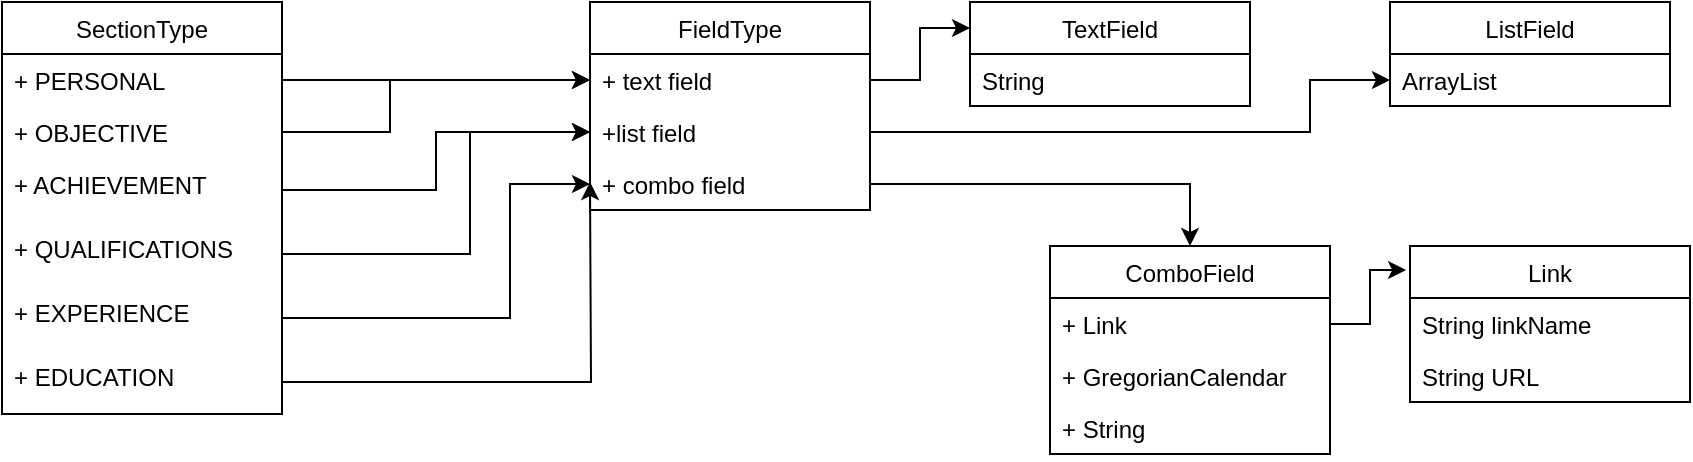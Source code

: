<mxfile version="11.3.1" type="github" pages="1"><diagram name="Page-1" id="929967ad-93f9-6ef4-fab6-5d389245f69c"><mxGraphModel dx="1168" dy="747" grid="1" gridSize="10" guides="1" tooltips="1" connect="1" arrows="1" fold="1" page="1" pageScale="1.5" pageWidth="1169" pageHeight="826" background="none" math="0" shadow="0"><root><mxCell id="0" style=";html=1;"/><mxCell id="1" style=";html=1;" parent="0"/><mxCell id="-wruNK6kKkhjfjcGdx1G-1" value="SectionType" style="swimlane;fontStyle=0;childLayout=stackLayout;horizontal=1;startSize=26;fillColor=none;horizontalStack=0;resizeParent=1;resizeParentMax=0;resizeLast=0;collapsible=1;marginBottom=0;" vertex="1" parent="1"><mxGeometry x="736" y="140" width="140" height="206" as="geometry"/></mxCell><mxCell id="-wruNK6kKkhjfjcGdx1G-2" value="+ PERSONAL" style="text;strokeColor=none;fillColor=none;align=left;verticalAlign=top;spacingLeft=4;spacingRight=4;overflow=hidden;rotatable=0;points=[[0,0.5],[1,0.5]];portConstraint=eastwest;" vertex="1" parent="-wruNK6kKkhjfjcGdx1G-1"><mxGeometry y="26" width="140" height="26" as="geometry"/></mxCell><mxCell id="-wruNK6kKkhjfjcGdx1G-3" value="+ OBJECTIVE" style="text;strokeColor=none;fillColor=none;align=left;verticalAlign=top;spacingLeft=4;spacingRight=4;overflow=hidden;rotatable=0;points=[[0,0.5],[1,0.5]];portConstraint=eastwest;" vertex="1" parent="-wruNK6kKkhjfjcGdx1G-1"><mxGeometry y="52" width="140" height="26" as="geometry"/></mxCell><mxCell id="-wruNK6kKkhjfjcGdx1G-4" value="+ ACHIEVEMENT" style="text;strokeColor=none;fillColor=none;align=left;verticalAlign=top;spacingLeft=4;spacingRight=4;overflow=hidden;rotatable=0;points=[[0,0.5],[1,0.5]];portConstraint=eastwest;" vertex="1" parent="-wruNK6kKkhjfjcGdx1G-1"><mxGeometry y="78" width="140" height="32" as="geometry"/></mxCell><mxCell id="-wruNK6kKkhjfjcGdx1G-7" value="+ QUALIFICATIONS" style="text;strokeColor=none;fillColor=none;align=left;verticalAlign=top;spacingLeft=4;spacingRight=4;overflow=hidden;rotatable=0;points=[[0,0.5],[1,0.5]];portConstraint=eastwest;" vertex="1" parent="-wruNK6kKkhjfjcGdx1G-1"><mxGeometry y="110" width="140" height="32" as="geometry"/></mxCell><mxCell id="-wruNK6kKkhjfjcGdx1G-8" value="+ EXPERIENCE" style="text;strokeColor=none;fillColor=none;align=left;verticalAlign=top;spacingLeft=4;spacingRight=4;overflow=hidden;rotatable=0;points=[[0,0.5],[1,0.5]];portConstraint=eastwest;" vertex="1" parent="-wruNK6kKkhjfjcGdx1G-1"><mxGeometry y="142" width="140" height="32" as="geometry"/></mxCell><mxCell id="-wruNK6kKkhjfjcGdx1G-9" value="+ EDUCATION" style="text;strokeColor=none;fillColor=none;align=left;verticalAlign=top;spacingLeft=4;spacingRight=4;overflow=hidden;rotatable=0;points=[[0,0.5],[1,0.5]];portConstraint=eastwest;" vertex="1" parent="-wruNK6kKkhjfjcGdx1G-1"><mxGeometry y="174" width="140" height="32" as="geometry"/></mxCell><mxCell id="-wruNK6kKkhjfjcGdx1G-10" value="FieldType" style="swimlane;fontStyle=0;childLayout=stackLayout;horizontal=1;startSize=26;fillColor=none;horizontalStack=0;resizeParent=1;resizeParentMax=0;resizeLast=0;collapsible=1;marginBottom=0;" vertex="1" parent="1"><mxGeometry x="1030" y="140" width="140" height="104" as="geometry"/></mxCell><mxCell id="-wruNK6kKkhjfjcGdx1G-11" value="+ text field" style="text;strokeColor=none;fillColor=none;align=left;verticalAlign=top;spacingLeft=4;spacingRight=4;overflow=hidden;rotatable=0;points=[[0,0.5],[1,0.5]];portConstraint=eastwest;" vertex="1" parent="-wruNK6kKkhjfjcGdx1G-10"><mxGeometry y="26" width="140" height="26" as="geometry"/></mxCell><mxCell id="-wruNK6kKkhjfjcGdx1G-12" value="+list field" style="text;strokeColor=none;fillColor=none;align=left;verticalAlign=top;spacingLeft=4;spacingRight=4;overflow=hidden;rotatable=0;points=[[0,0.5],[1,0.5]];portConstraint=eastwest;" vertex="1" parent="-wruNK6kKkhjfjcGdx1G-10"><mxGeometry y="52" width="140" height="26" as="geometry"/></mxCell><mxCell id="-wruNK6kKkhjfjcGdx1G-13" value="+ combo field" style="text;strokeColor=none;fillColor=none;align=left;verticalAlign=top;spacingLeft=4;spacingRight=4;overflow=hidden;rotatable=0;points=[[0,0.5],[1,0.5]];portConstraint=eastwest;" vertex="1" parent="-wruNK6kKkhjfjcGdx1G-10"><mxGeometry y="78" width="140" height="26" as="geometry"/></mxCell><mxCell id="-wruNK6kKkhjfjcGdx1G-14" style="edgeStyle=orthogonalEdgeStyle;rounded=0;orthogonalLoop=1;jettySize=auto;html=1;exitX=1;exitY=0.5;exitDx=0;exitDy=0;entryX=0;entryY=0.5;entryDx=0;entryDy=0;" edge="1" parent="1" source="-wruNK6kKkhjfjcGdx1G-2" target="-wruNK6kKkhjfjcGdx1G-11"><mxGeometry relative="1" as="geometry"/></mxCell><mxCell id="-wruNK6kKkhjfjcGdx1G-17" style="edgeStyle=orthogonalEdgeStyle;rounded=0;orthogonalLoop=1;jettySize=auto;html=1;exitX=1;exitY=0.5;exitDx=0;exitDy=0;entryX=0;entryY=0.5;entryDx=0;entryDy=0;" edge="1" parent="1" source="-wruNK6kKkhjfjcGdx1G-3" target="-wruNK6kKkhjfjcGdx1G-11"><mxGeometry relative="1" as="geometry"><Array as="points"><mxPoint x="930" y="205"/><mxPoint x="930" y="179"/></Array></mxGeometry></mxCell><mxCell id="-wruNK6kKkhjfjcGdx1G-19" style="edgeStyle=orthogonalEdgeStyle;rounded=0;orthogonalLoop=1;jettySize=auto;html=1;exitX=1;exitY=0.5;exitDx=0;exitDy=0;entryX=0;entryY=0.5;entryDx=0;entryDy=0;" edge="1" parent="1" source="-wruNK6kKkhjfjcGdx1G-4" target="-wruNK6kKkhjfjcGdx1G-12"><mxGeometry relative="1" as="geometry"/></mxCell><mxCell id="-wruNK6kKkhjfjcGdx1G-20" style="edgeStyle=orthogonalEdgeStyle;rounded=0;orthogonalLoop=1;jettySize=auto;html=1;exitX=1;exitY=0.5;exitDx=0;exitDy=0;entryX=0;entryY=0.5;entryDx=0;entryDy=0;" edge="1" parent="1" source="-wruNK6kKkhjfjcGdx1G-7" target="-wruNK6kKkhjfjcGdx1G-12"><mxGeometry relative="1" as="geometry"><Array as="points"><mxPoint x="970" y="266"/><mxPoint x="970" y="205"/></Array></mxGeometry></mxCell><mxCell id="-wruNK6kKkhjfjcGdx1G-21" style="edgeStyle=orthogonalEdgeStyle;rounded=0;orthogonalLoop=1;jettySize=auto;html=1;exitX=1;exitY=0.5;exitDx=0;exitDy=0;entryX=0;entryY=0.5;entryDx=0;entryDy=0;" edge="1" parent="1" source="-wruNK6kKkhjfjcGdx1G-8" target="-wruNK6kKkhjfjcGdx1G-13"><mxGeometry relative="1" as="geometry"><Array as="points"><mxPoint x="990" y="298"/><mxPoint x="990" y="231"/></Array></mxGeometry></mxCell><mxCell id="-wruNK6kKkhjfjcGdx1G-22" style="edgeStyle=orthogonalEdgeStyle;rounded=0;orthogonalLoop=1;jettySize=auto;html=1;exitX=1;exitY=0.5;exitDx=0;exitDy=0;" edge="1" parent="1" source="-wruNK6kKkhjfjcGdx1G-9"><mxGeometry relative="1" as="geometry"><mxPoint x="1030" y="230" as="targetPoint"/></mxGeometry></mxCell><mxCell id="-wruNK6kKkhjfjcGdx1G-28" value="ComboField" style="swimlane;fontStyle=0;childLayout=stackLayout;horizontal=1;startSize=26;fillColor=none;horizontalStack=0;resizeParent=1;resizeParentMax=0;resizeLast=0;collapsible=1;marginBottom=0;" vertex="1" parent="1"><mxGeometry x="1260" y="262" width="140" height="104" as="geometry"/></mxCell><mxCell id="-wruNK6kKkhjfjcGdx1G-29" value="+ Link" style="text;strokeColor=none;fillColor=none;align=left;verticalAlign=top;spacingLeft=4;spacingRight=4;overflow=hidden;rotatable=0;points=[[0,0.5],[1,0.5]];portConstraint=eastwest;" vertex="1" parent="-wruNK6kKkhjfjcGdx1G-28"><mxGeometry y="26" width="140" height="26" as="geometry"/></mxCell><mxCell id="-wruNK6kKkhjfjcGdx1G-30" value="+ GregorianCalendar" style="text;strokeColor=none;fillColor=none;align=left;verticalAlign=top;spacingLeft=4;spacingRight=4;overflow=hidden;rotatable=0;points=[[0,0.5],[1,0.5]];portConstraint=eastwest;fontStyle=0" vertex="1" parent="-wruNK6kKkhjfjcGdx1G-28"><mxGeometry y="52" width="140" height="26" as="geometry"/></mxCell><mxCell id="-wruNK6kKkhjfjcGdx1G-31" value="+ String" style="text;strokeColor=none;fillColor=none;align=left;verticalAlign=top;spacingLeft=4;spacingRight=4;overflow=hidden;rotatable=0;points=[[0,0.5],[1,0.5]];portConstraint=eastwest;" vertex="1" parent="-wruNK6kKkhjfjcGdx1G-28"><mxGeometry y="78" width="140" height="26" as="geometry"/></mxCell><mxCell id="-wruNK6kKkhjfjcGdx1G-33" style="edgeStyle=orthogonalEdgeStyle;rounded=0;orthogonalLoop=1;jettySize=auto;html=1;exitX=1;exitY=0.5;exitDx=0;exitDy=0;entryX=0.5;entryY=0;entryDx=0;entryDy=0;" edge="1" parent="1" source="-wruNK6kKkhjfjcGdx1G-13" target="-wruNK6kKkhjfjcGdx1G-28"><mxGeometry relative="1" as="geometry"/></mxCell><mxCell id="-wruNK6kKkhjfjcGdx1G-34" value="TextField" style="swimlane;fontStyle=0;childLayout=stackLayout;horizontal=1;startSize=26;fillColor=none;horizontalStack=0;resizeParent=1;resizeParentMax=0;resizeLast=0;collapsible=1;marginBottom=0;" vertex="1" parent="1"><mxGeometry x="1220" y="140" width="140" height="52" as="geometry"/></mxCell><mxCell id="-wruNK6kKkhjfjcGdx1G-35" value="String" style="text;strokeColor=none;fillColor=none;align=left;verticalAlign=top;spacingLeft=4;spacingRight=4;overflow=hidden;rotatable=0;points=[[0,0.5],[1,0.5]];portConstraint=eastwest;" vertex="1" parent="-wruNK6kKkhjfjcGdx1G-34"><mxGeometry y="26" width="140" height="26" as="geometry"/></mxCell><mxCell id="-wruNK6kKkhjfjcGdx1G-39" style="edgeStyle=orthogonalEdgeStyle;rounded=0;orthogonalLoop=1;jettySize=auto;html=1;exitX=1;exitY=0.5;exitDx=0;exitDy=0;entryX=0;entryY=0.25;entryDx=0;entryDy=0;" edge="1" parent="1" source="-wruNK6kKkhjfjcGdx1G-11" target="-wruNK6kKkhjfjcGdx1G-34"><mxGeometry relative="1" as="geometry"/></mxCell><mxCell id="-wruNK6kKkhjfjcGdx1G-41" value="ListField" style="swimlane;fontStyle=0;childLayout=stackLayout;horizontal=1;startSize=26;fillColor=none;horizontalStack=0;resizeParent=1;resizeParentMax=0;resizeLast=0;collapsible=1;marginBottom=0;" vertex="1" parent="1"><mxGeometry x="1430" y="140" width="140" height="52" as="geometry"/></mxCell><mxCell id="-wruNK6kKkhjfjcGdx1G-42" value="ArrayList" style="text;strokeColor=none;fillColor=none;align=left;verticalAlign=top;spacingLeft=4;spacingRight=4;overflow=hidden;rotatable=0;points=[[0,0.5],[1,0.5]];portConstraint=eastwest;" vertex="1" parent="-wruNK6kKkhjfjcGdx1G-41"><mxGeometry y="26" width="140" height="26" as="geometry"/></mxCell><mxCell id="-wruNK6kKkhjfjcGdx1G-45" style="edgeStyle=orthogonalEdgeStyle;rounded=0;orthogonalLoop=1;jettySize=auto;html=1;exitX=1;exitY=0.5;exitDx=0;exitDy=0;entryX=0;entryY=0.5;entryDx=0;entryDy=0;" edge="1" parent="1" source="-wruNK6kKkhjfjcGdx1G-12" target="-wruNK6kKkhjfjcGdx1G-42"><mxGeometry relative="1" as="geometry"><Array as="points"><mxPoint x="1390" y="205"/><mxPoint x="1390" y="179"/></Array></mxGeometry></mxCell><mxCell id="-wruNK6kKkhjfjcGdx1G-47" value="Link" style="swimlane;fontStyle=0;childLayout=stackLayout;horizontal=1;startSize=26;fillColor=none;horizontalStack=0;resizeParent=1;resizeParentMax=0;resizeLast=0;collapsible=1;marginBottom=0;" vertex="1" parent="1"><mxGeometry x="1440" y="262" width="140" height="78" as="geometry"/></mxCell><mxCell id="-wruNK6kKkhjfjcGdx1G-48" value="String linkName" style="text;strokeColor=none;fillColor=none;align=left;verticalAlign=top;spacingLeft=4;spacingRight=4;overflow=hidden;rotatable=0;points=[[0,0.5],[1,0.5]];portConstraint=eastwest;" vertex="1" parent="-wruNK6kKkhjfjcGdx1G-47"><mxGeometry y="26" width="140" height="26" as="geometry"/></mxCell><mxCell id="-wruNK6kKkhjfjcGdx1G-52" value="String URL" style="text;strokeColor=none;fillColor=none;align=left;verticalAlign=top;spacingLeft=4;spacingRight=4;overflow=hidden;rotatable=0;points=[[0,0.5],[1,0.5]];portConstraint=eastwest;" vertex="1" parent="-wruNK6kKkhjfjcGdx1G-47"><mxGeometry y="52" width="140" height="26" as="geometry"/></mxCell><mxCell id="-wruNK6kKkhjfjcGdx1G-53" style="edgeStyle=orthogonalEdgeStyle;rounded=0;orthogonalLoop=1;jettySize=auto;html=1;exitX=1;exitY=0.5;exitDx=0;exitDy=0;entryX=-0.014;entryY=0.154;entryDx=0;entryDy=0;entryPerimeter=0;" edge="1" parent="1" source="-wruNK6kKkhjfjcGdx1G-29" target="-wruNK6kKkhjfjcGdx1G-47"><mxGeometry relative="1" as="geometry"/></mxCell></root></mxGraphModel></diagram></mxfile>
